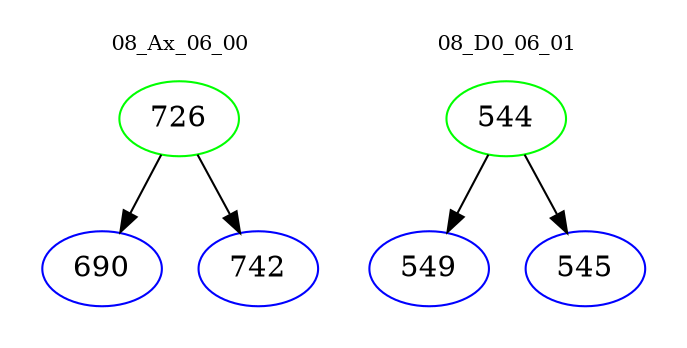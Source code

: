 digraph{
subgraph cluster_0 {
color = white
label = "08_Ax_06_00";
fontsize=10;
T0_726 [label="726", color="green"]
T0_726 -> T0_690 [color="black"]
T0_690 [label="690", color="blue"]
T0_726 -> T0_742 [color="black"]
T0_742 [label="742", color="blue"]
}
subgraph cluster_1 {
color = white
label = "08_D0_06_01";
fontsize=10;
T1_544 [label="544", color="green"]
T1_544 -> T1_549 [color="black"]
T1_549 [label="549", color="blue"]
T1_544 -> T1_545 [color="black"]
T1_545 [label="545", color="blue"]
}
}
